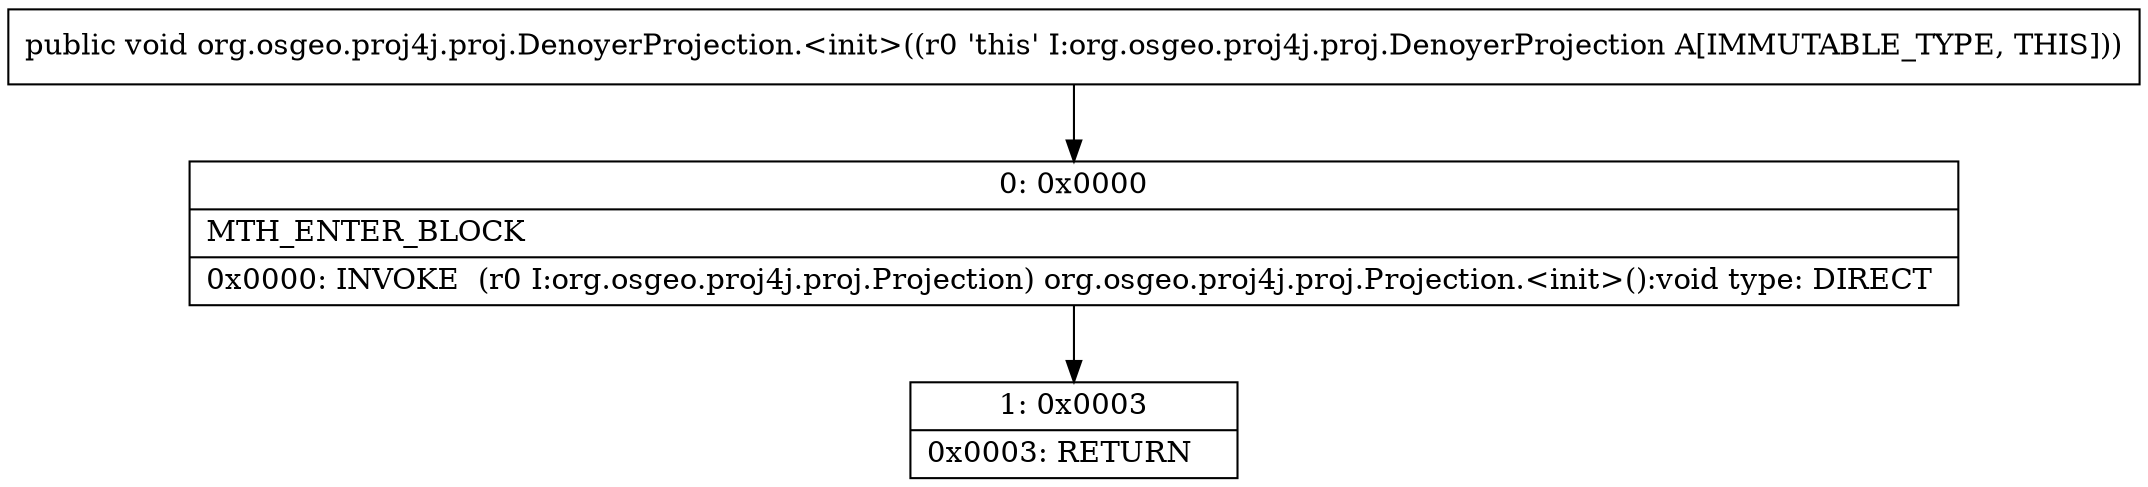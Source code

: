 digraph "CFG fororg.osgeo.proj4j.proj.DenoyerProjection.\<init\>()V" {
Node_0 [shape=record,label="{0\:\ 0x0000|MTH_ENTER_BLOCK\l|0x0000: INVOKE  (r0 I:org.osgeo.proj4j.proj.Projection) org.osgeo.proj4j.proj.Projection.\<init\>():void type: DIRECT \l}"];
Node_1 [shape=record,label="{1\:\ 0x0003|0x0003: RETURN   \l}"];
MethodNode[shape=record,label="{public void org.osgeo.proj4j.proj.DenoyerProjection.\<init\>((r0 'this' I:org.osgeo.proj4j.proj.DenoyerProjection A[IMMUTABLE_TYPE, THIS])) }"];
MethodNode -> Node_0;
Node_0 -> Node_1;
}

